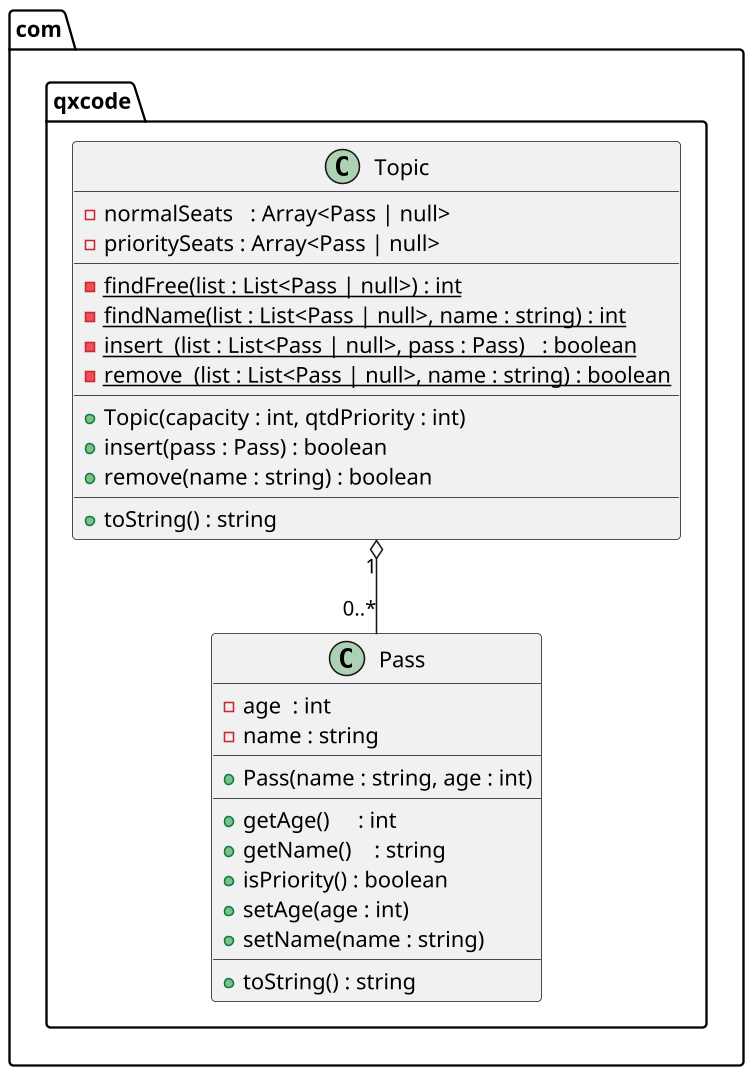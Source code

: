 @startuml

skinparam defaultFontName Hasklig
skinparam dpi 150

package com.qxcode {
  class Pass {
    - age  : int
    - name : string
    __
    + Pass(name : string, age : int)
    __
    + getAge()     : int
    + getName()    : string
    + isPriority() : boolean
    + setAge(age : int)
    + setName(name : string)
    __
    + toString() : string
  }

  class Topic {
    - normalSeats   : Array<Pass | null>
    - prioritySeats : Array<Pass | null>
    __
    - findFree(list : List<Pass | null>) : int {static}
    - findName(list : List<Pass | null>, name : string) : int {static}
    - insert  (list : List<Pass | null>, pass : Pass)   : boolean {static}
    - remove  (list : List<Pass | null>, name : string) : boolean {static}
    __
    + Topic(capacity : int, qtdPriority : int)
    + insert(pass : Pass) : boolean
    + remove(name : string) : boolean
    __
    + toString() : string
  }
}
Topic "1" o-- "0..*" Pass
@enduml